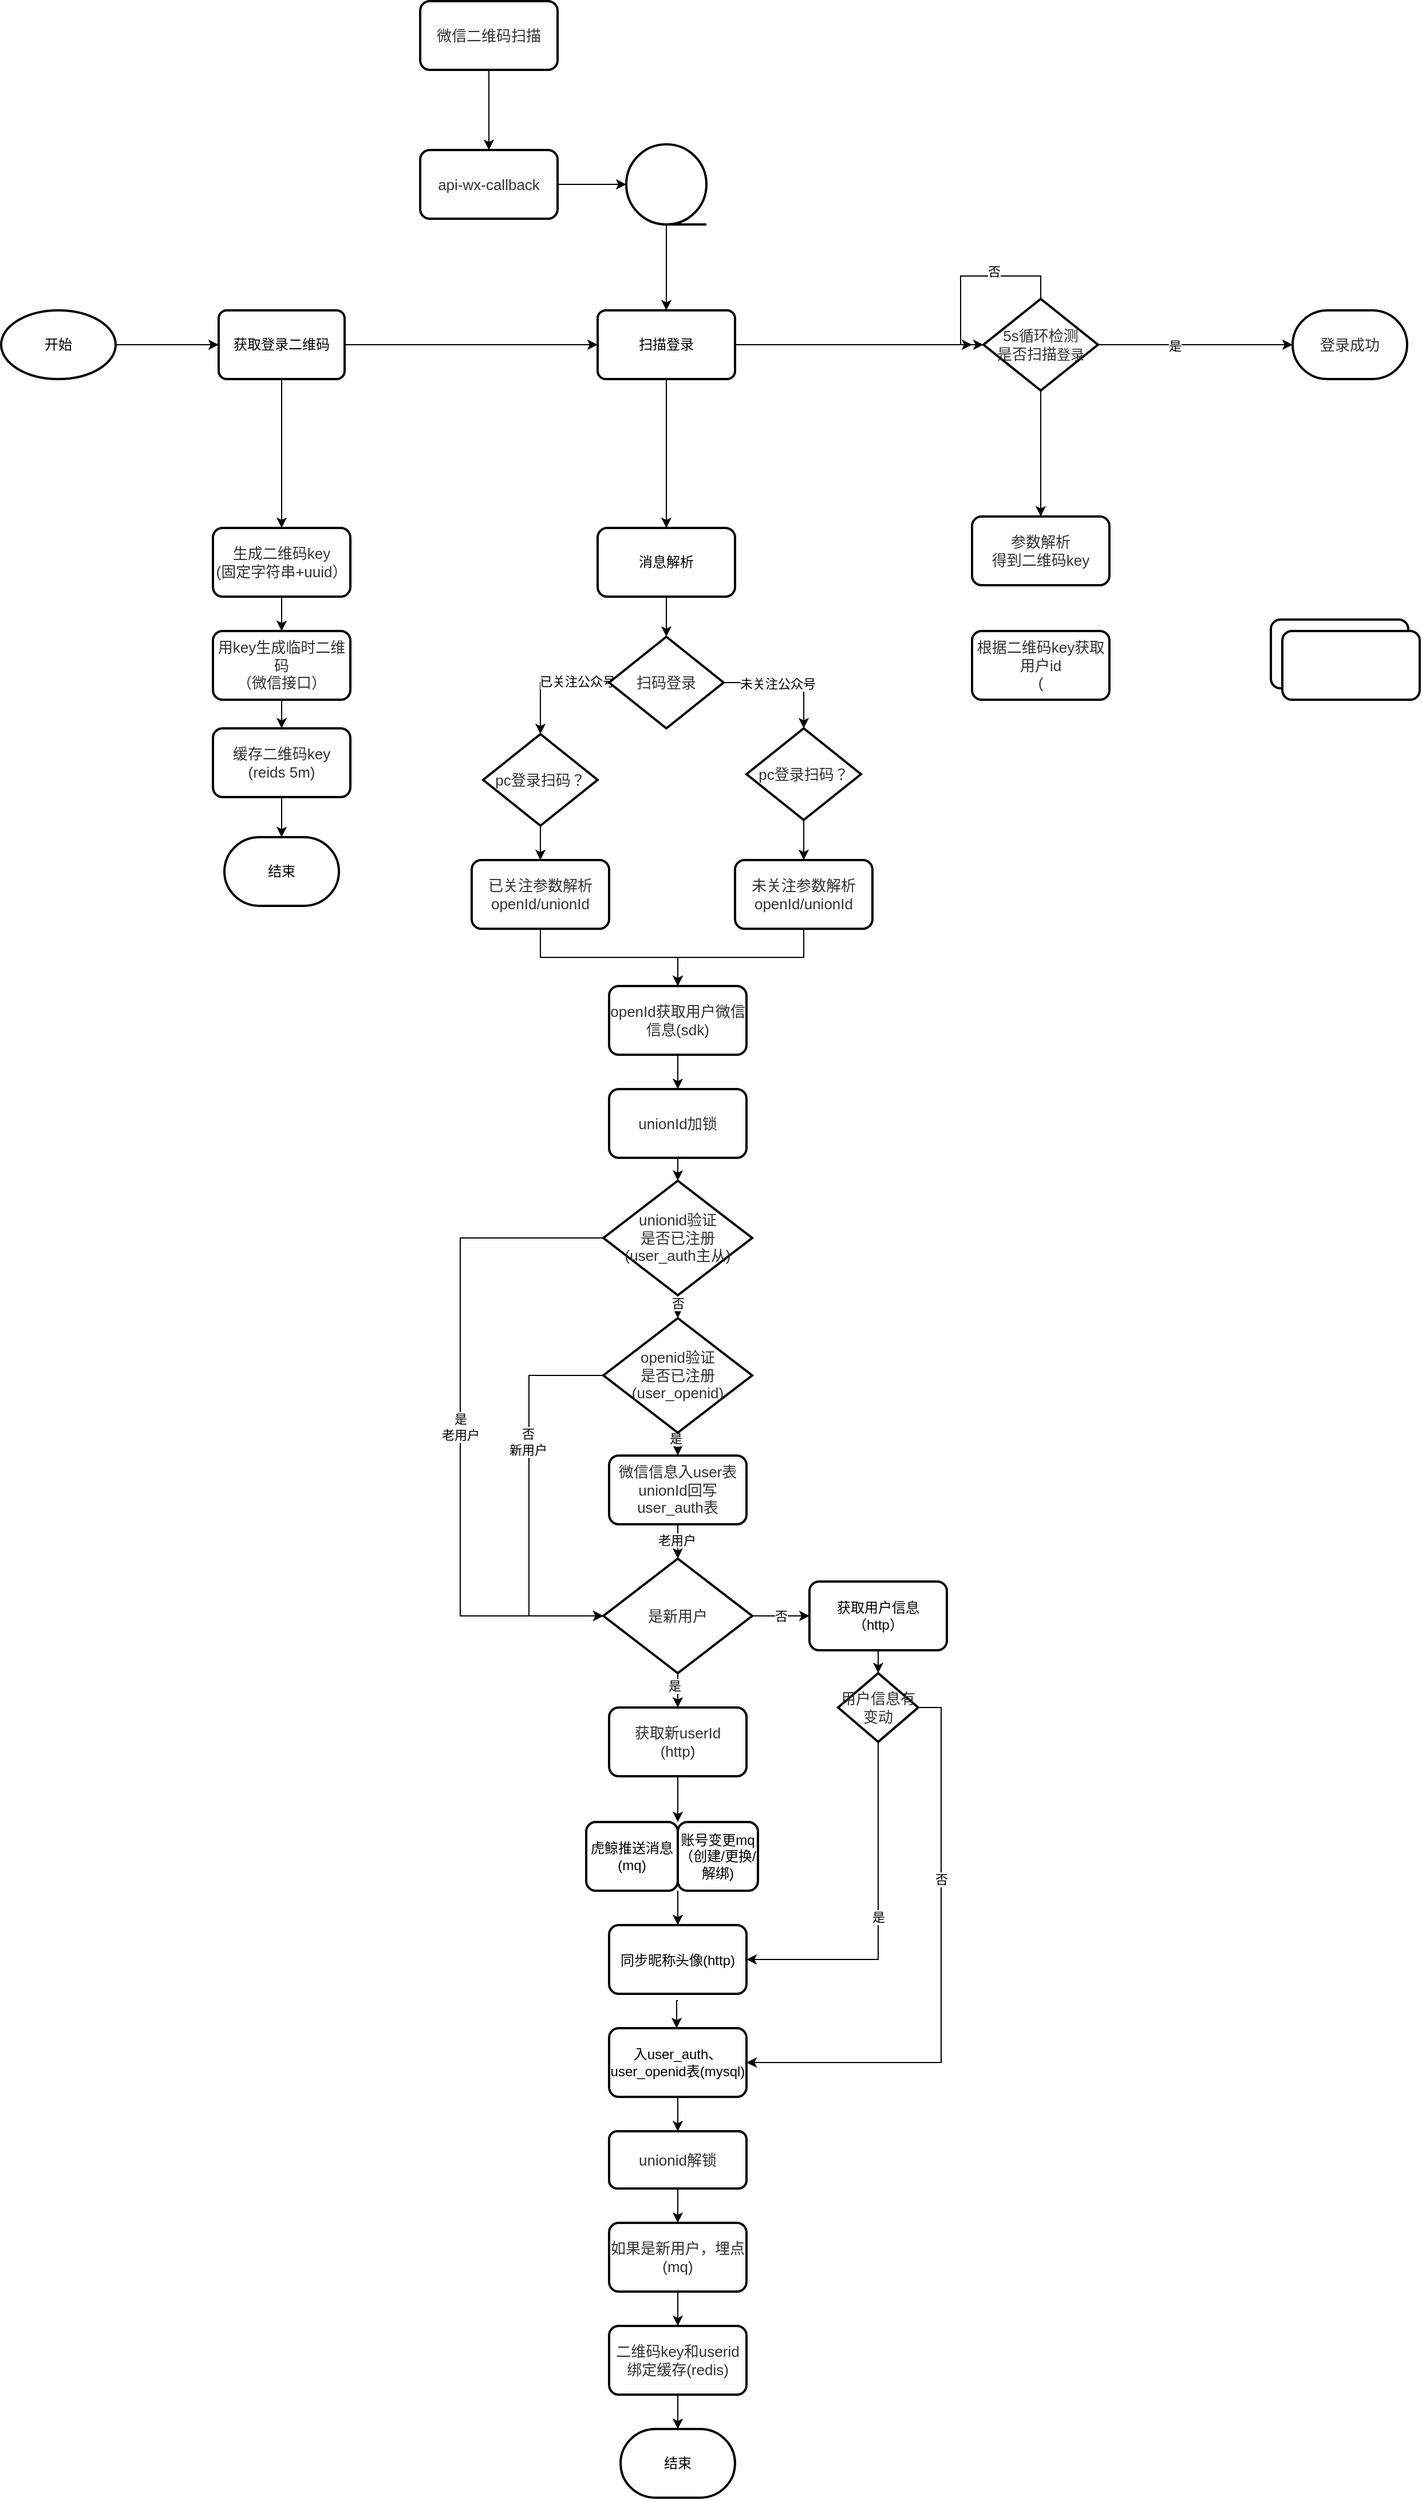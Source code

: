 <mxfile version="15.5.1" type="github">
  <diagram id="CPldnaTWNwZqRLptqHsK" name="第 1 页">
    <mxGraphModel dx="1026" dy="1715" grid="1" gridSize="10" guides="1" tooltips="1" connect="1" arrows="1" fold="1" page="1" pageScale="1" pageWidth="827" pageHeight="1169" math="0" shadow="0">
      <root>
        <mxCell id="0" />
        <mxCell id="1" parent="0" />
        <mxCell id="MIMXc2lb5FOJjjIKVt4J-43" style="edgeStyle=orthogonalEdgeStyle;rounded=0;orthogonalLoop=1;jettySize=auto;html=1;exitX=1;exitY=0.5;exitDx=0;exitDy=0;exitPerimeter=0;" edge="1" parent="1" source="MIMXc2lb5FOJjjIKVt4J-5" target="MIMXc2lb5FOJjjIKVt4J-6">
          <mxGeometry relative="1" as="geometry" />
        </mxCell>
        <mxCell id="MIMXc2lb5FOJjjIKVt4J-5" value="开始" style="strokeWidth=2;html=1;shape=mxgraph.flowchart.start_1;whiteSpace=wrap;" vertex="1" parent="1">
          <mxGeometry x="69" y="270" width="100" height="60" as="geometry" />
        </mxCell>
        <mxCell id="MIMXc2lb5FOJjjIKVt4J-32" style="edgeStyle=orthogonalEdgeStyle;rounded=0;orthogonalLoop=1;jettySize=auto;html=1;exitX=0.5;exitY=1;exitDx=0;exitDy=0;" edge="1" parent="1" source="MIMXc2lb5FOJjjIKVt4J-6" target="MIMXc2lb5FOJjjIKVt4J-31">
          <mxGeometry relative="1" as="geometry" />
        </mxCell>
        <mxCell id="MIMXc2lb5FOJjjIKVt4J-44" style="edgeStyle=orthogonalEdgeStyle;rounded=0;orthogonalLoop=1;jettySize=auto;html=1;exitX=1;exitY=0.5;exitDx=0;exitDy=0;entryX=0;entryY=0.5;entryDx=0;entryDy=0;" edge="1" parent="1" source="MIMXc2lb5FOJjjIKVt4J-6" target="MIMXc2lb5FOJjjIKVt4J-12">
          <mxGeometry relative="1" as="geometry" />
        </mxCell>
        <mxCell id="MIMXc2lb5FOJjjIKVt4J-6" value="获取登录二维码" style="rounded=1;whiteSpace=wrap;html=1;absoluteArcSize=1;arcSize=14;strokeWidth=2;" vertex="1" parent="1">
          <mxGeometry x="259" y="270" width="110" height="60" as="geometry" />
        </mxCell>
        <mxCell id="MIMXc2lb5FOJjjIKVt4J-45" style="edgeStyle=orthogonalEdgeStyle;rounded=0;orthogonalLoop=1;jettySize=auto;html=1;exitX=1;exitY=0.5;exitDx=0;exitDy=0;" edge="1" parent="1" source="MIMXc2lb5FOJjjIKVt4J-12" target="MIMXc2lb5FOJjjIKVt4J-13">
          <mxGeometry relative="1" as="geometry" />
        </mxCell>
        <mxCell id="MIMXc2lb5FOJjjIKVt4J-59" style="edgeStyle=orthogonalEdgeStyle;rounded=0;orthogonalLoop=1;jettySize=auto;html=1;exitX=0.5;exitY=1;exitDx=0;exitDy=0;" edge="1" parent="1" source="MIMXc2lb5FOJjjIKVt4J-12" target="MIMXc2lb5FOJjjIKVt4J-28">
          <mxGeometry relative="1" as="geometry" />
        </mxCell>
        <mxCell id="MIMXc2lb5FOJjjIKVt4J-12" value="扫描登录" style="rounded=1;whiteSpace=wrap;html=1;absoluteArcSize=1;arcSize=14;strokeWidth=2;" vertex="1" parent="1">
          <mxGeometry x="590" y="270" width="120" height="60" as="geometry" />
        </mxCell>
        <mxCell id="MIMXc2lb5FOJjjIKVt4J-46" style="edgeStyle=orthogonalEdgeStyle;rounded=0;orthogonalLoop=1;jettySize=auto;html=1;exitX=0.5;exitY=0;exitDx=0;exitDy=0;exitPerimeter=0;" edge="1" parent="1" source="MIMXc2lb5FOJjjIKVt4J-13">
          <mxGeometry relative="1" as="geometry">
            <mxPoint x="917" y="300" as="targetPoint" />
            <Array as="points">
              <mxPoint x="977" y="240" />
              <mxPoint x="907" y="240" />
              <mxPoint x="907" y="300" />
            </Array>
          </mxGeometry>
        </mxCell>
        <mxCell id="MIMXc2lb5FOJjjIKVt4J-47" value="否" style="edgeLabel;html=1;align=center;verticalAlign=middle;resizable=0;points=[];" vertex="1" connectable="0" parent="MIMXc2lb5FOJjjIKVt4J-46">
          <mxGeometry x="-0.237" y="-4" relative="1" as="geometry">
            <mxPoint as="offset" />
          </mxGeometry>
        </mxCell>
        <mxCell id="MIMXc2lb5FOJjjIKVt4J-48" style="edgeStyle=orthogonalEdgeStyle;rounded=0;orthogonalLoop=1;jettySize=auto;html=1;exitX=1;exitY=0.5;exitDx=0;exitDy=0;exitPerimeter=0;" edge="1" parent="1" source="MIMXc2lb5FOJjjIKVt4J-13" target="MIMXc2lb5FOJjjIKVt4J-14">
          <mxGeometry relative="1" as="geometry" />
        </mxCell>
        <mxCell id="MIMXc2lb5FOJjjIKVt4J-49" value="是" style="edgeLabel;html=1;align=center;verticalAlign=middle;resizable=0;points=[];" vertex="1" connectable="0" parent="MIMXc2lb5FOJjjIKVt4J-48">
          <mxGeometry x="-0.212" y="-1" relative="1" as="geometry">
            <mxPoint as="offset" />
          </mxGeometry>
        </mxCell>
        <mxCell id="MIMXc2lb5FOJjjIKVt4J-60" style="edgeStyle=orthogonalEdgeStyle;rounded=0;orthogonalLoop=1;jettySize=auto;html=1;exitX=0.5;exitY=1;exitDx=0;exitDy=0;exitPerimeter=0;" edge="1" parent="1" source="MIMXc2lb5FOJjjIKVt4J-13" target="MIMXc2lb5FOJjjIKVt4J-23">
          <mxGeometry relative="1" as="geometry" />
        </mxCell>
        <mxCell id="MIMXc2lb5FOJjjIKVt4J-13" value="&lt;div style=&quot;resize: none ; outline: none ; font-size: 13px ; color: rgb(50 , 50 , 50) ; background-color: rgba(255 , 255 , 255 , 0.008)&quot;&gt;5s循环检测&lt;/div&gt;&lt;span style=&quot;color: rgb(50 , 50 , 50) ; font-size: 13px ; background-color: rgba(255 , 255 , 255 , 0.008)&quot;&gt;是否扫描&lt;/span&gt;&lt;span style=&quot;color: rgb(50 , 50 , 50) ; font-size: inherit ; background-color: rgba(255 , 255 , 255 , 0.008)&quot;&gt;登录&lt;/span&gt;" style="strokeWidth=2;html=1;shape=mxgraph.flowchart.decision;whiteSpace=wrap;" vertex="1" parent="1">
          <mxGeometry x="927" y="260" width="100" height="80" as="geometry" />
        </mxCell>
        <mxCell id="MIMXc2lb5FOJjjIKVt4J-14" value="&lt;span style=&quot;color: rgb(50 , 50 , 50) ; font-size: 13px ; background-color: rgba(255 , 255 , 255 , 0.008)&quot;&gt;登录成功&lt;/span&gt;" style="strokeWidth=2;html=1;shape=mxgraph.flowchart.terminator;whiteSpace=wrap;" vertex="1" parent="1">
          <mxGeometry x="1197" y="270" width="100" height="60" as="geometry" />
        </mxCell>
        <mxCell id="MIMXc2lb5FOJjjIKVt4J-16" value="结束" style="strokeWidth=2;html=1;shape=mxgraph.flowchart.terminator;whiteSpace=wrap;" vertex="1" parent="1">
          <mxGeometry x="264" y="730" width="100" height="60" as="geometry" />
        </mxCell>
        <mxCell id="MIMXc2lb5FOJjjIKVt4J-18" value="" style="whiteSpace=wrap;html=1;rounded=1;strokeWidth=2;arcSize=14;" vertex="1" parent="1">
          <mxGeometry x="1178" y="540" width="120" height="60" as="geometry" />
        </mxCell>
        <mxCell id="MIMXc2lb5FOJjjIKVt4J-20" value="" style="whiteSpace=wrap;html=1;rounded=1;strokeWidth=2;arcSize=14;" vertex="1" parent="1">
          <mxGeometry x="1188" y="550" width="120" height="60" as="geometry" />
        </mxCell>
        <mxCell id="MIMXc2lb5FOJjjIKVt4J-21" value="&lt;span style=&quot;color: rgb(50 , 50 , 50) ; font-size: 13px ; background-color: rgba(255 , 255 , 255 , 0.008)&quot;&gt;根据二维码key获取用户id&lt;/span&gt;&lt;div style=&quot;resize: none ; outline: none ; font-size: 13px ; color: rgb(50 , 50 , 50) ; background-color: rgba(255 , 255 , 255 , 0.008)&quot;&gt;(&lt;/div&gt;" style="whiteSpace=wrap;html=1;rounded=1;strokeWidth=2;arcSize=14;" vertex="1" parent="1">
          <mxGeometry x="917" y="550" width="120" height="60" as="geometry" />
        </mxCell>
        <mxCell id="MIMXc2lb5FOJjjIKVt4J-23" value="&lt;span style=&quot;color: rgb(50 , 50 , 50) ; font-size: 13px ; background-color: rgba(255 , 255 , 255 , 0.008)&quot;&gt;参数解析&lt;/span&gt;&lt;div style=&quot;resize: none ; outline: none ; font-size: 13px ; color: rgb(50 , 50 , 50) ; background-color: rgba(255 , 255 , 255 , 0.008)&quot;&gt;得到二维码key&lt;/div&gt;" style="whiteSpace=wrap;html=1;rounded=1;strokeWidth=2;arcSize=14;" vertex="1" parent="1">
          <mxGeometry x="917" y="450" width="120" height="60" as="geometry" />
        </mxCell>
        <mxCell id="MIMXc2lb5FOJjjIKVt4J-62" style="edgeStyle=orthogonalEdgeStyle;rounded=0;orthogonalLoop=1;jettySize=auto;html=1;exitX=0.5;exitY=1;exitDx=0;exitDy=0;" edge="1" parent="1" source="MIMXc2lb5FOJjjIKVt4J-24" target="MIMXc2lb5FOJjjIKVt4J-39">
          <mxGeometry relative="1" as="geometry" />
        </mxCell>
        <mxCell id="MIMXc2lb5FOJjjIKVt4J-24" value="&lt;span style=&quot;color: rgb(50 , 50 , 50) ; font-size: 13px ; background-color: rgba(255 , 255 , 255 , 0.008)&quot;&gt;微信二维码扫描&lt;/span&gt;" style="whiteSpace=wrap;html=1;rounded=1;strokeWidth=2;arcSize=14;" vertex="1" parent="1">
          <mxGeometry x="435" width="120" height="60" as="geometry" />
        </mxCell>
        <mxCell id="MIMXc2lb5FOJjjIKVt4J-72" style="edgeStyle=orthogonalEdgeStyle;rounded=0;orthogonalLoop=1;jettySize=auto;html=1;exitX=0.5;exitY=1;exitDx=0;exitDy=0;entryX=0.5;entryY=0;entryDx=0;entryDy=0;entryPerimeter=0;" edge="1" parent="1" source="MIMXc2lb5FOJjjIKVt4J-25" target="MIMXc2lb5FOJjjIKVt4J-66">
          <mxGeometry relative="1" as="geometry" />
        </mxCell>
        <mxCell id="MIMXc2lb5FOJjjIKVt4J-25" value="&lt;span style=&quot;color: rgb(50 , 50 , 50) ; font-size: 13px ; background-color: rgba(255 , 255 , 255 , 0.008)&quot;&gt;unionId加锁&lt;br&gt;&lt;/span&gt;" style="whiteSpace=wrap;html=1;rounded=1;strokeWidth=2;arcSize=14;" vertex="1" parent="1">
          <mxGeometry x="600" y="950" width="120" height="60" as="geometry" />
        </mxCell>
        <mxCell id="MIMXc2lb5FOJjjIKVt4J-58" value="" style="edgeStyle=orthogonalEdgeStyle;rounded=0;orthogonalLoop=1;jettySize=auto;html=1;" edge="1" parent="1" source="MIMXc2lb5FOJjjIKVt4J-26" target="MIMXc2lb5FOJjjIKVt4J-57">
          <mxGeometry relative="1" as="geometry" />
        </mxCell>
        <mxCell id="MIMXc2lb5FOJjjIKVt4J-26" value="&lt;span style=&quot;color: rgb(50 , 50 , 50) ; font-size: 13px ; background-color: rgba(255 , 255 , 255 , 0.008)&quot;&gt;已关注参数解析&lt;/span&gt;&lt;div style=&quot;resize: none ; outline: none ; font-size: 13px ; color: rgb(50 , 50 , 50) ; background-color: rgba(255 , 255 , 255 , 0.008)&quot;&gt;openId/unionId&lt;/div&gt;" style="whiteSpace=wrap;html=1;rounded=1;strokeWidth=2;arcSize=14;" vertex="1" parent="1">
          <mxGeometry x="480" y="750" width="120" height="60" as="geometry" />
        </mxCell>
        <mxCell id="MIMXc2lb5FOJjjIKVt4J-61" style="edgeStyle=orthogonalEdgeStyle;rounded=0;orthogonalLoop=1;jettySize=auto;html=1;exitX=0.5;exitY=1;exitDx=0;exitDy=0;" edge="1" parent="1" source="MIMXc2lb5FOJjjIKVt4J-28" target="MIMXc2lb5FOJjjIKVt4J-36">
          <mxGeometry relative="1" as="geometry" />
        </mxCell>
        <mxCell id="MIMXc2lb5FOJjjIKVt4J-28" value="消息解析" style="whiteSpace=wrap;html=1;rounded=1;strokeWidth=2;arcSize=14;" vertex="1" parent="1">
          <mxGeometry x="590" y="460" width="120" height="60" as="geometry" />
        </mxCell>
        <mxCell id="MIMXc2lb5FOJjjIKVt4J-35" value="" style="edgeStyle=orthogonalEdgeStyle;rounded=0;orthogonalLoop=1;jettySize=auto;html=1;" edge="1" parent="1" source="MIMXc2lb5FOJjjIKVt4J-29" target="MIMXc2lb5FOJjjIKVt4J-16">
          <mxGeometry relative="1" as="geometry" />
        </mxCell>
        <mxCell id="MIMXc2lb5FOJjjIKVt4J-29" value="&lt;span style=&quot;color: rgb(50 , 50 , 50) ; font-size: 13px ; background-color: rgba(255 , 255 , 255 , 0.008)&quot;&gt;缓存二维码key (reids 5m)&lt;/span&gt;" style="whiteSpace=wrap;html=1;rounded=1;strokeWidth=2;arcSize=14;" vertex="1" parent="1">
          <mxGeometry x="254" y="635" width="120" height="60" as="geometry" />
        </mxCell>
        <mxCell id="MIMXc2lb5FOJjjIKVt4J-34" style="edgeStyle=orthogonalEdgeStyle;rounded=0;orthogonalLoop=1;jettySize=auto;html=1;exitX=0.5;exitY=1;exitDx=0;exitDy=0;entryX=0.5;entryY=0;entryDx=0;entryDy=0;" edge="1" parent="1" source="MIMXc2lb5FOJjjIKVt4J-30" target="MIMXc2lb5FOJjjIKVt4J-29">
          <mxGeometry relative="1" as="geometry" />
        </mxCell>
        <mxCell id="MIMXc2lb5FOJjjIKVt4J-30" value="&lt;span style=&quot;color: rgb(50 , 50 , 50) ; font-size: 13px ; background-color: rgba(255 , 255 , 255 , 0.008)&quot;&gt;用key生成临时二维码&lt;/span&gt;&lt;div style=&quot;resize: none ; outline: none ; font-size: 13px ; color: rgb(50 , 50 , 50) ; background-color: rgba(255 , 255 , 255 , 0.008)&quot;&gt;（微信接口）&lt;/div&gt;" style="whiteSpace=wrap;html=1;rounded=1;strokeWidth=2;arcSize=14;" vertex="1" parent="1">
          <mxGeometry x="254" y="550" width="120" height="60" as="geometry" />
        </mxCell>
        <mxCell id="MIMXc2lb5FOJjjIKVt4J-33" style="edgeStyle=orthogonalEdgeStyle;rounded=0;orthogonalLoop=1;jettySize=auto;html=1;exitX=0.5;exitY=1;exitDx=0;exitDy=0;" edge="1" parent="1" source="MIMXc2lb5FOJjjIKVt4J-31" target="MIMXc2lb5FOJjjIKVt4J-30">
          <mxGeometry relative="1" as="geometry" />
        </mxCell>
        <mxCell id="MIMXc2lb5FOJjjIKVt4J-31" value="&lt;span style=&quot;color: rgb(50 , 50 , 50) ; font-size: 13px ; background-color: rgba(255 , 255 , 255 , 0.008)&quot;&gt;生成二维码key&lt;/span&gt;&lt;div style=&quot;resize: none ; outline: none ; font-size: 13px ; color: rgb(50 , 50 , 50) ; background-color: rgba(255 , 255 , 255 , 0.008)&quot;&gt;(固定字符串+uuid）&lt;/div&gt;" style="whiteSpace=wrap;html=1;rounded=1;strokeWidth=2;arcSize=14;" vertex="1" parent="1">
          <mxGeometry x="254" y="460" width="120" height="60" as="geometry" />
        </mxCell>
        <mxCell id="MIMXc2lb5FOJjjIKVt4J-50" style="edgeStyle=orthogonalEdgeStyle;rounded=0;orthogonalLoop=1;jettySize=auto;html=1;exitX=0;exitY=0.5;exitDx=0;exitDy=0;exitPerimeter=0;" edge="1" parent="1" source="MIMXc2lb5FOJjjIKVt4J-36" target="MIMXc2lb5FOJjjIKVt4J-37">
          <mxGeometry relative="1" as="geometry" />
        </mxCell>
        <mxCell id="MIMXc2lb5FOJjjIKVt4J-52" value="已关注公众号" style="edgeLabel;html=1;align=center;verticalAlign=middle;resizable=0;points=[];" vertex="1" connectable="0" parent="MIMXc2lb5FOJjjIKVt4J-50">
          <mxGeometry x="-0.456" y="-1" relative="1" as="geometry">
            <mxPoint as="offset" />
          </mxGeometry>
        </mxCell>
        <mxCell id="MIMXc2lb5FOJjjIKVt4J-51" style="edgeStyle=orthogonalEdgeStyle;rounded=0;orthogonalLoop=1;jettySize=auto;html=1;exitX=1;exitY=0.5;exitDx=0;exitDy=0;exitPerimeter=0;entryX=0.5;entryY=0;entryDx=0;entryDy=0;entryPerimeter=0;" edge="1" parent="1" source="MIMXc2lb5FOJjjIKVt4J-36" target="MIMXc2lb5FOJjjIKVt4J-38">
          <mxGeometry relative="1" as="geometry">
            <mxPoint x="770" y="650" as="targetPoint" />
          </mxGeometry>
        </mxCell>
        <mxCell id="MIMXc2lb5FOJjjIKVt4J-53" value="未关注公众号" style="edgeLabel;html=1;align=center;verticalAlign=middle;resizable=0;points=[];" vertex="1" connectable="0" parent="MIMXc2lb5FOJjjIKVt4J-51">
          <mxGeometry x="-0.152" y="-1" relative="1" as="geometry">
            <mxPoint as="offset" />
          </mxGeometry>
        </mxCell>
        <mxCell id="MIMXc2lb5FOJjjIKVt4J-36" value="&lt;div style=&quot;resize: none ; outline: none ; font-size: 13px ; color: rgb(50 , 50 , 50) ; background-color: rgba(255 , 255 , 255 , 0.008)&quot;&gt;&lt;span&gt;扫码登录&lt;/span&gt;&lt;br&gt;&lt;/div&gt;" style="strokeWidth=2;html=1;shape=mxgraph.flowchart.decision;whiteSpace=wrap;" vertex="1" parent="1">
          <mxGeometry x="600" y="555" width="100" height="80" as="geometry" />
        </mxCell>
        <mxCell id="MIMXc2lb5FOJjjIKVt4J-55" style="edgeStyle=orthogonalEdgeStyle;rounded=0;orthogonalLoop=1;jettySize=auto;html=1;exitX=0.5;exitY=1;exitDx=0;exitDy=0;exitPerimeter=0;" edge="1" parent="1" source="MIMXc2lb5FOJjjIKVt4J-37" target="MIMXc2lb5FOJjjIKVt4J-26">
          <mxGeometry relative="1" as="geometry" />
        </mxCell>
        <mxCell id="MIMXc2lb5FOJjjIKVt4J-37" value="&lt;div style=&quot;resize: none ; outline: none ; font-size: 13px ; color: rgb(50 , 50 , 50) ; background-color: rgba(255 , 255 , 255 , 0.008)&quot;&gt;&lt;span&gt;pc登录扫码？&lt;/span&gt;&lt;br&gt;&lt;/div&gt;" style="strokeWidth=2;html=1;shape=mxgraph.flowchart.decision;whiteSpace=wrap;" vertex="1" parent="1">
          <mxGeometry x="490" y="640" width="100" height="80" as="geometry" />
        </mxCell>
        <mxCell id="MIMXc2lb5FOJjjIKVt4J-56" style="edgeStyle=orthogonalEdgeStyle;rounded=0;orthogonalLoop=1;jettySize=auto;html=1;exitX=0.5;exitY=1;exitDx=0;exitDy=0;exitPerimeter=0;" edge="1" parent="1" source="MIMXc2lb5FOJjjIKVt4J-38" target="MIMXc2lb5FOJjjIKVt4J-54">
          <mxGeometry relative="1" as="geometry" />
        </mxCell>
        <mxCell id="MIMXc2lb5FOJjjIKVt4J-38" value="&lt;div style=&quot;resize: none ; outline: none ; font-size: 13px ; color: rgb(50 , 50 , 50) ; background-color: rgba(255 , 255 , 255 , 0.008)&quot;&gt;&lt;span&gt;pc登录扫码？&lt;/span&gt;&lt;br&gt;&lt;/div&gt;" style="strokeWidth=2;html=1;shape=mxgraph.flowchart.decision;whiteSpace=wrap;" vertex="1" parent="1">
          <mxGeometry x="720" y="635" width="100" height="80" as="geometry" />
        </mxCell>
        <mxCell id="MIMXc2lb5FOJjjIKVt4J-41" style="edgeStyle=orthogonalEdgeStyle;rounded=0;orthogonalLoop=1;jettySize=auto;html=1;exitX=1;exitY=0.5;exitDx=0;exitDy=0;entryX=0;entryY=0.5;entryDx=0;entryDy=0;entryPerimeter=0;" edge="1" parent="1" source="MIMXc2lb5FOJjjIKVt4J-39" target="MIMXc2lb5FOJjjIKVt4J-40">
          <mxGeometry relative="1" as="geometry" />
        </mxCell>
        <mxCell id="MIMXc2lb5FOJjjIKVt4J-39" value="&lt;span style=&quot;color: rgb(50 , 50 , 50) ; font-size: 13px ; background-color: rgba(255 , 255 , 255 , 0.008)&quot;&gt;api-wx-callback&lt;/span&gt;" style="whiteSpace=wrap;html=1;rounded=1;strokeWidth=2;arcSize=14;" vertex="1" parent="1">
          <mxGeometry x="435" y="130" width="120" height="60" as="geometry" />
        </mxCell>
        <mxCell id="MIMXc2lb5FOJjjIKVt4J-42" style="edgeStyle=orthogonalEdgeStyle;rounded=0;orthogonalLoop=1;jettySize=auto;html=1;exitX=0.5;exitY=1;exitDx=0;exitDy=0;exitPerimeter=0;" edge="1" parent="1" source="MIMXc2lb5FOJjjIKVt4J-40" target="MIMXc2lb5FOJjjIKVt4J-12">
          <mxGeometry relative="1" as="geometry" />
        </mxCell>
        <mxCell id="MIMXc2lb5FOJjjIKVt4J-40" value="" style="strokeWidth=2;html=1;shape=mxgraph.flowchart.sequential_data;whiteSpace=wrap;" vertex="1" parent="1">
          <mxGeometry x="615" y="125" width="70" height="70" as="geometry" />
        </mxCell>
        <mxCell id="MIMXc2lb5FOJjjIKVt4J-68" style="edgeStyle=orthogonalEdgeStyle;rounded=0;orthogonalLoop=1;jettySize=auto;html=1;exitX=0.5;exitY=1;exitDx=0;exitDy=0;entryX=0.5;entryY=0;entryDx=0;entryDy=0;" edge="1" parent="1" source="MIMXc2lb5FOJjjIKVt4J-54" target="MIMXc2lb5FOJjjIKVt4J-57">
          <mxGeometry relative="1" as="geometry" />
        </mxCell>
        <mxCell id="MIMXc2lb5FOJjjIKVt4J-54" value="&lt;span style=&quot;color: rgb(50 , 50 , 50) ; font-size: 13px ; background-color: rgba(255 , 255 , 255 , 0.008)&quot;&gt;未关注参数解析&lt;/span&gt;&lt;br style=&quot;color: rgb(50 , 50 , 50) ; font-size: 13px ; background-color: rgba(255 , 255 , 255 , 0.008)&quot;&gt;&lt;div style=&quot;resize: none ; outline: none ; font-size: 13px ; color: rgb(50 , 50 , 50) ; background-color: rgba(255 , 255 , 255 , 0.008)&quot;&gt;openId/unionId&lt;/div&gt;" style="whiteSpace=wrap;html=1;rounded=1;strokeWidth=2;arcSize=14;" vertex="1" parent="1">
          <mxGeometry x="710" y="750" width="120" height="60" as="geometry" />
        </mxCell>
        <mxCell id="MIMXc2lb5FOJjjIKVt4J-63" style="edgeStyle=orthogonalEdgeStyle;rounded=0;orthogonalLoop=1;jettySize=auto;html=1;exitX=0.5;exitY=1;exitDx=0;exitDy=0;entryX=0.5;entryY=0;entryDx=0;entryDy=0;" edge="1" parent="1" source="MIMXc2lb5FOJjjIKVt4J-57" target="MIMXc2lb5FOJjjIKVt4J-25">
          <mxGeometry relative="1" as="geometry" />
        </mxCell>
        <mxCell id="MIMXc2lb5FOJjjIKVt4J-57" value="&lt;span style=&quot;color: rgb(50 , 50 , 50) ; font-size: 13px ; background-color: rgba(255 , 255 , 255 , 0.008)&quot;&gt;openId获取用户微信信息(sdk)&lt;/span&gt;" style="whiteSpace=wrap;html=1;rounded=1;strokeWidth=2;arcSize=14;" vertex="1" parent="1">
          <mxGeometry x="600" y="860" width="120" height="60" as="geometry" />
        </mxCell>
        <mxCell id="MIMXc2lb5FOJjjIKVt4J-73" style="edgeStyle=orthogonalEdgeStyle;rounded=0;orthogonalLoop=1;jettySize=auto;html=1;exitX=0.5;exitY=1;exitDx=0;exitDy=0;exitPerimeter=0;entryX=0.5;entryY=0;entryDx=0;entryDy=0;entryPerimeter=0;" edge="1" parent="1" source="MIMXc2lb5FOJjjIKVt4J-66" target="MIMXc2lb5FOJjjIKVt4J-69">
          <mxGeometry relative="1" as="geometry" />
        </mxCell>
        <mxCell id="MIMXc2lb5FOJjjIKVt4J-80" value="否" style="edgeLabel;html=1;align=center;verticalAlign=middle;resizable=0;points=[];" vertex="1" connectable="0" parent="MIMXc2lb5FOJjjIKVt4J-73">
          <mxGeometry x="-0.3" relative="1" as="geometry">
            <mxPoint as="offset" />
          </mxGeometry>
        </mxCell>
        <mxCell id="MIMXc2lb5FOJjjIKVt4J-82" value="是&lt;br&gt;老用户" style="edgeStyle=orthogonalEdgeStyle;rounded=0;orthogonalLoop=1;jettySize=auto;html=1;exitX=0;exitY=0.5;exitDx=0;exitDy=0;exitPerimeter=0;entryX=0;entryY=0.5;entryDx=0;entryDy=0;entryPerimeter=0;" edge="1" parent="1" source="MIMXc2lb5FOJjjIKVt4J-66" target="MIMXc2lb5FOJjjIKVt4J-76">
          <mxGeometry relative="1" as="geometry">
            <Array as="points">
              <mxPoint x="470" y="1080" />
              <mxPoint x="470" y="1410" />
            </Array>
          </mxGeometry>
        </mxCell>
        <mxCell id="MIMXc2lb5FOJjjIKVt4J-66" value="&lt;div style=&quot;resize: none ; outline: none ; font-size: 13px ; color: rgb(50 , 50 , 50) ; background-color: rgba(255 , 255 , 255 , 0.008)&quot;&gt;unionid验证&lt;/div&gt;&lt;div style=&quot;resize: none ; outline: none ; font-size: 13px ; color: rgb(50 , 50 , 50) ; background-color: rgba(255 , 255 , 255 , 0.008)&quot;&gt;是否已注册&lt;/div&gt;&lt;div style=&quot;resize: none ; outline: none ; font-size: 13px ; color: rgb(50 , 50 , 50) ; background-color: rgba(255 , 255 , 255 , 0.008)&quot;&gt;(user_auth主从)&lt;/div&gt;" style="strokeWidth=2;html=1;shape=mxgraph.flowchart.decision;whiteSpace=wrap;" vertex="1" parent="1">
          <mxGeometry x="595" y="1030" width="130" height="100" as="geometry" />
        </mxCell>
        <mxCell id="MIMXc2lb5FOJjjIKVt4J-74" style="edgeStyle=orthogonalEdgeStyle;rounded=0;orthogonalLoop=1;jettySize=auto;html=1;exitX=0.5;exitY=1;exitDx=0;exitDy=0;exitPerimeter=0;entryX=0.5;entryY=0;entryDx=0;entryDy=0;" edge="1" parent="1" source="MIMXc2lb5FOJjjIKVt4J-69" target="MIMXc2lb5FOJjjIKVt4J-71">
          <mxGeometry relative="1" as="geometry" />
        </mxCell>
        <mxCell id="MIMXc2lb5FOJjjIKVt4J-81" value="是" style="edgeLabel;html=1;align=center;verticalAlign=middle;resizable=0;points=[];" vertex="1" connectable="0" parent="MIMXc2lb5FOJjjIKVt4J-74">
          <mxGeometry x="-0.5" y="-2" relative="1" as="geometry">
            <mxPoint as="offset" />
          </mxGeometry>
        </mxCell>
        <mxCell id="MIMXc2lb5FOJjjIKVt4J-83" style="edgeStyle=orthogonalEdgeStyle;rounded=0;orthogonalLoop=1;jettySize=auto;html=1;exitX=0;exitY=0.5;exitDx=0;exitDy=0;exitPerimeter=0;entryX=0;entryY=0.5;entryDx=0;entryDy=0;entryPerimeter=0;" edge="1" parent="1" source="MIMXc2lb5FOJjjIKVt4J-69" target="MIMXc2lb5FOJjjIKVt4J-76">
          <mxGeometry relative="1" as="geometry">
            <Array as="points">
              <mxPoint x="530" y="1200" />
              <mxPoint x="530" y="1410" />
            </Array>
          </mxGeometry>
        </mxCell>
        <mxCell id="MIMXc2lb5FOJjjIKVt4J-84" value="否&lt;br&gt;新用户" style="edgeLabel;html=1;align=center;verticalAlign=middle;resizable=0;points=[];" vertex="1" connectable="0" parent="MIMXc2lb5FOJjjIKVt4J-83">
          <mxGeometry x="-0.277" y="-1" relative="1" as="geometry">
            <mxPoint as="offset" />
          </mxGeometry>
        </mxCell>
        <mxCell id="MIMXc2lb5FOJjjIKVt4J-69" value="&lt;div style=&quot;resize: none ; outline: none ; font-size: 13px ; color: rgb(50 , 50 , 50) ; background-color: rgba(255 , 255 , 255 , 0.008)&quot;&gt;openid验证&lt;/div&gt;&lt;div style=&quot;resize: none ; outline: none ; font-size: 13px ; color: rgb(50 , 50 , 50) ; background-color: rgba(255 , 255 , 255 , 0.008)&quot;&gt;是否已注册&lt;/div&gt;&lt;div style=&quot;resize: none ; outline: none ; font-size: 13px ; color: rgb(50 , 50 , 50) ; background-color: rgba(255 , 255 , 255 , 0.008)&quot;&gt;(user_openid)&lt;/div&gt;" style="strokeWidth=2;html=1;shape=mxgraph.flowchart.decision;whiteSpace=wrap;" vertex="1" parent="1">
          <mxGeometry x="595" y="1150" width="130" height="100" as="geometry" />
        </mxCell>
        <mxCell id="MIMXc2lb5FOJjjIKVt4J-77" style="edgeStyle=orthogonalEdgeStyle;rounded=0;orthogonalLoop=1;jettySize=auto;html=1;exitX=0.5;exitY=1;exitDx=0;exitDy=0;entryX=0.5;entryY=0;entryDx=0;entryDy=0;entryPerimeter=0;" edge="1" parent="1" source="MIMXc2lb5FOJjjIKVt4J-71" target="MIMXc2lb5FOJjjIKVt4J-76">
          <mxGeometry relative="1" as="geometry" />
        </mxCell>
        <mxCell id="MIMXc2lb5FOJjjIKVt4J-79" value="老用户" style="edgeLabel;html=1;align=center;verticalAlign=middle;resizable=0;points=[];" vertex="1" connectable="0" parent="MIMXc2lb5FOJjjIKVt4J-77">
          <mxGeometry x="-0.067" y="-1" relative="1" as="geometry">
            <mxPoint as="offset" />
          </mxGeometry>
        </mxCell>
        <mxCell id="MIMXc2lb5FOJjjIKVt4J-71" value="&lt;font color=&quot;#323232&quot;&gt;&lt;span style=&quot;font-size: 13px ; background-color: rgba(255 , 255 , 255 , 0.008)&quot;&gt;微信信息入user表&lt;br&gt;unionId回写user_auth表&lt;br&gt;&lt;/span&gt;&lt;/font&gt;" style="whiteSpace=wrap;html=1;rounded=1;strokeWidth=2;arcSize=14;" vertex="1" parent="1">
          <mxGeometry x="600" y="1270" width="120" height="60" as="geometry" />
        </mxCell>
        <mxCell id="MIMXc2lb5FOJjjIKVt4J-92" style="edgeStyle=orthogonalEdgeStyle;rounded=0;orthogonalLoop=1;jettySize=auto;html=1;exitX=0.5;exitY=1;exitDx=0;exitDy=0;exitPerimeter=0;entryX=0.5;entryY=0;entryDx=0;entryDy=0;" edge="1" parent="1" source="MIMXc2lb5FOJjjIKVt4J-76" target="MIMXc2lb5FOJjjIKVt4J-85">
          <mxGeometry relative="1" as="geometry" />
        </mxCell>
        <mxCell id="MIMXc2lb5FOJjjIKVt4J-94" value="是" style="edgeLabel;html=1;align=center;verticalAlign=middle;resizable=0;points=[];" vertex="1" connectable="0" parent="MIMXc2lb5FOJjjIKVt4J-92">
          <mxGeometry x="-0.267" y="-3" relative="1" as="geometry">
            <mxPoint as="offset" />
          </mxGeometry>
        </mxCell>
        <mxCell id="MIMXc2lb5FOJjjIKVt4J-100" value="否" style="edgeStyle=orthogonalEdgeStyle;rounded=0;orthogonalLoop=1;jettySize=auto;html=1;exitX=1;exitY=0.5;exitDx=0;exitDy=0;exitPerimeter=0;entryX=0;entryY=0.5;entryDx=0;entryDy=0;" edge="1" parent="1" source="MIMXc2lb5FOJjjIKVt4J-76" target="MIMXc2lb5FOJjjIKVt4J-97">
          <mxGeometry relative="1" as="geometry" />
        </mxCell>
        <mxCell id="MIMXc2lb5FOJjjIKVt4J-76" value="&lt;div style=&quot;resize: none ; outline: none ; font-size: 13px ; color: rgb(50 , 50 , 50) ; background-color: rgba(255 , 255 , 255 , 0.008)&quot;&gt;是新用户&lt;/div&gt;" style="strokeWidth=2;html=1;shape=mxgraph.flowchart.decision;whiteSpace=wrap;" vertex="1" parent="1">
          <mxGeometry x="595" y="1360" width="130" height="100" as="geometry" />
        </mxCell>
        <mxCell id="MIMXc2lb5FOJjjIKVt4J-105" style="edgeStyle=orthogonalEdgeStyle;rounded=0;orthogonalLoop=1;jettySize=auto;html=1;exitX=0.5;exitY=1;exitDx=0;exitDy=0;entryX=1;entryY=0;entryDx=0;entryDy=0;" edge="1" parent="1" source="MIMXc2lb5FOJjjIKVt4J-85" target="MIMXc2lb5FOJjjIKVt4J-89">
          <mxGeometry relative="1" as="geometry" />
        </mxCell>
        <mxCell id="MIMXc2lb5FOJjjIKVt4J-85" value="&lt;font color=&quot;#323232&quot;&gt;&lt;span style=&quot;font-size: 13px ; background-color: rgba(255 , 255 , 255 , 0.008)&quot;&gt;获取新userId&lt;br&gt;(http)&lt;br&gt;&lt;/span&gt;&lt;/font&gt;" style="whiteSpace=wrap;html=1;rounded=1;strokeWidth=2;arcSize=14;" vertex="1" parent="1">
          <mxGeometry x="600" y="1490" width="120" height="60" as="geometry" />
        </mxCell>
        <mxCell id="MIMXc2lb5FOJjjIKVt4J-107" style="edgeStyle=orthogonalEdgeStyle;rounded=0;orthogonalLoop=1;jettySize=auto;html=1;exitX=0.5;exitY=1;exitDx=0;exitDy=0;" edge="1" parent="1">
          <mxGeometry relative="1" as="geometry">
            <mxPoint x="660" y="1746" as="sourcePoint" />
            <mxPoint x="659" y="1770" as="targetPoint" />
          </mxGeometry>
        </mxCell>
        <mxCell id="MIMXc2lb5FOJjjIKVt4J-89" value="虎鲸推送消息(mq)" style="whiteSpace=wrap;html=1;rounded=1;strokeWidth=2;arcSize=14;" vertex="1" parent="1">
          <mxGeometry x="580" y="1590" width="80" height="60" as="geometry" />
        </mxCell>
        <mxCell id="MIMXc2lb5FOJjjIKVt4J-106" style="edgeStyle=orthogonalEdgeStyle;rounded=0;orthogonalLoop=1;jettySize=auto;html=1;exitX=0;exitY=1;exitDx=0;exitDy=0;" edge="1" parent="1" source="MIMXc2lb5FOJjjIKVt4J-90">
          <mxGeometry relative="1" as="geometry">
            <mxPoint x="660" y="1680" as="targetPoint" />
          </mxGeometry>
        </mxCell>
        <mxCell id="MIMXc2lb5FOJjjIKVt4J-90" value="账号变更mq&lt;br&gt;（创建/更换/解绑)" style="whiteSpace=wrap;html=1;rounded=1;strokeWidth=2;arcSize=14;" vertex="1" parent="1">
          <mxGeometry x="660" y="1590" width="70" height="60" as="geometry" />
        </mxCell>
        <mxCell id="MIMXc2lb5FOJjjIKVt4J-101" style="edgeStyle=orthogonalEdgeStyle;rounded=0;orthogonalLoop=1;jettySize=auto;html=1;exitX=0.5;exitY=1;exitDx=0;exitDy=0;entryX=0.5;entryY=0;entryDx=0;entryDy=0;entryPerimeter=0;" edge="1" parent="1" source="MIMXc2lb5FOJjjIKVt4J-97" target="MIMXc2lb5FOJjjIKVt4J-98">
          <mxGeometry relative="1" as="geometry" />
        </mxCell>
        <mxCell id="MIMXc2lb5FOJjjIKVt4J-97" value="获取用户信息&lt;br&gt;（http）" style="whiteSpace=wrap;html=1;rounded=1;strokeWidth=2;arcSize=14;" vertex="1" parent="1">
          <mxGeometry x="775" y="1380" width="120" height="60" as="geometry" />
        </mxCell>
        <mxCell id="MIMXc2lb5FOJjjIKVt4J-103" value="是" style="edgeStyle=orthogonalEdgeStyle;rounded=0;orthogonalLoop=1;jettySize=auto;html=1;exitX=0.5;exitY=1;exitDx=0;exitDy=0;exitPerimeter=0;entryX=1;entryY=0.5;entryDx=0;entryDy=0;" edge="1" parent="1" source="MIMXc2lb5FOJjjIKVt4J-98" target="MIMXc2lb5FOJjjIKVt4J-115">
          <mxGeometry relative="1" as="geometry">
            <mxPoint x="704" y="1713" as="targetPoint" />
          </mxGeometry>
        </mxCell>
        <mxCell id="MIMXc2lb5FOJjjIKVt4J-108" style="edgeStyle=orthogonalEdgeStyle;rounded=0;orthogonalLoop=1;jettySize=auto;html=1;exitX=1;exitY=0.5;exitDx=0;exitDy=0;exitPerimeter=0;entryX=1;entryY=0.5;entryDx=0;entryDy=0;" edge="1" parent="1" source="MIMXc2lb5FOJjjIKVt4J-98" target="MIMXc2lb5FOJjjIKVt4J-114">
          <mxGeometry relative="1" as="geometry">
            <mxPoint x="702.5" y="1800" as="targetPoint" />
          </mxGeometry>
        </mxCell>
        <mxCell id="MIMXc2lb5FOJjjIKVt4J-109" value="否" style="edgeLabel;html=1;align=center;verticalAlign=middle;resizable=0;points=[];" vertex="1" connectable="0" parent="MIMXc2lb5FOJjjIKVt4J-108">
          <mxGeometry x="-0.32" relative="1" as="geometry">
            <mxPoint as="offset" />
          </mxGeometry>
        </mxCell>
        <mxCell id="MIMXc2lb5FOJjjIKVt4J-98" value="&lt;div style=&quot;resize: none ; outline: none ; font-size: 13px ; color: rgb(50 , 50 , 50) ; background-color: rgba(255 , 255 , 255 , 0.008)&quot;&gt;用户信息有变动&lt;/div&gt;" style="strokeWidth=2;html=1;shape=mxgraph.flowchart.decision;whiteSpace=wrap;" vertex="1" parent="1">
          <mxGeometry x="800" y="1460" width="70" height="60" as="geometry" />
        </mxCell>
        <mxCell id="MIMXc2lb5FOJjjIKVt4J-110" value="结束" style="strokeWidth=2;html=1;shape=mxgraph.flowchart.terminator;whiteSpace=wrap;" vertex="1" parent="1">
          <mxGeometry x="610" y="2120" width="100" height="60" as="geometry" />
        </mxCell>
        <mxCell id="MIMXc2lb5FOJjjIKVt4J-119" value="" style="edgeStyle=orthogonalEdgeStyle;rounded=0;orthogonalLoop=1;jettySize=auto;html=1;" edge="1" parent="1" source="MIMXc2lb5FOJjjIKVt4J-111" target="MIMXc2lb5FOJjjIKVt4J-118">
          <mxGeometry relative="1" as="geometry" />
        </mxCell>
        <mxCell id="MIMXc2lb5FOJjjIKVt4J-111" value="&lt;font color=&quot;#323232&quot;&gt;&lt;span style=&quot;font-size: 13px ; background-color: rgba(255 , 255 , 255 , 0.008)&quot;&gt;unionid解锁&lt;br&gt;&lt;/span&gt;&lt;/font&gt;" style="whiteSpace=wrap;html=1;rounded=1;strokeWidth=2;arcSize=14;" vertex="1" parent="1">
          <mxGeometry x="600" y="1860" width="120" height="50" as="geometry" />
        </mxCell>
        <mxCell id="MIMXc2lb5FOJjjIKVt4J-116" style="edgeStyle=orthogonalEdgeStyle;rounded=0;orthogonalLoop=1;jettySize=auto;html=1;exitX=0.5;exitY=1;exitDx=0;exitDy=0;" edge="1" parent="1" source="MIMXc2lb5FOJjjIKVt4J-114" target="MIMXc2lb5FOJjjIKVt4J-111">
          <mxGeometry relative="1" as="geometry" />
        </mxCell>
        <mxCell id="MIMXc2lb5FOJjjIKVt4J-114" value="入user_auth、user_openid表(mysql)&lt;font color=&quot;#323232&quot;&gt;&lt;span style=&quot;font-size: 13px ; background-color: rgba(255 , 255 , 255 , 0.008)&quot;&gt;&lt;br&gt;&lt;/span&gt;&lt;/font&gt;" style="whiteSpace=wrap;html=1;rounded=1;strokeWidth=2;arcSize=14;" vertex="1" parent="1">
          <mxGeometry x="600" y="1770" width="120" height="60" as="geometry" />
        </mxCell>
        <mxCell id="MIMXc2lb5FOJjjIKVt4J-115" value="同步昵称头像(http)&lt;font color=&quot;#323232&quot;&gt;&lt;span style=&quot;font-size: 13px ; background-color: rgba(255 , 255 , 255 , 0.008)&quot;&gt;&lt;br&gt;&lt;/span&gt;&lt;/font&gt;" style="whiteSpace=wrap;html=1;rounded=1;strokeWidth=2;arcSize=14;" vertex="1" parent="1">
          <mxGeometry x="600" y="1680" width="120" height="60" as="geometry" />
        </mxCell>
        <mxCell id="MIMXc2lb5FOJjjIKVt4J-122" value="" style="edgeStyle=orthogonalEdgeStyle;rounded=0;orthogonalLoop=1;jettySize=auto;html=1;" edge="1" parent="1" source="MIMXc2lb5FOJjjIKVt4J-118" target="MIMXc2lb5FOJjjIKVt4J-121">
          <mxGeometry relative="1" as="geometry" />
        </mxCell>
        <mxCell id="MIMXc2lb5FOJjjIKVt4J-118" value="&lt;font color=&quot;#323232&quot;&gt;&lt;span style=&quot;font-size: 13px ; background-color: rgba(255 , 255 , 255 , 0.008)&quot;&gt;如果是新用户，埋点&lt;br&gt;(mq)&lt;br&gt;&lt;/span&gt;&lt;/font&gt;" style="whiteSpace=wrap;html=1;rounded=1;strokeWidth=2;arcSize=14;" vertex="1" parent="1">
          <mxGeometry x="600" y="1940" width="120" height="60" as="geometry" />
        </mxCell>
        <mxCell id="MIMXc2lb5FOJjjIKVt4J-123" value="" style="edgeStyle=orthogonalEdgeStyle;rounded=0;orthogonalLoop=1;jettySize=auto;html=1;" edge="1" parent="1" source="MIMXc2lb5FOJjjIKVt4J-121" target="MIMXc2lb5FOJjjIKVt4J-110">
          <mxGeometry relative="1" as="geometry" />
        </mxCell>
        <mxCell id="MIMXc2lb5FOJjjIKVt4J-121" value="&lt;font color=&quot;#323232&quot;&gt;&lt;span style=&quot;font-size: 13px ; background-color: rgba(255 , 255 , 255 , 0.008)&quot;&gt;二维码key和userid绑定缓存(redis)&lt;br&gt;&lt;/span&gt;&lt;/font&gt;" style="whiteSpace=wrap;html=1;rounded=1;strokeWidth=2;arcSize=14;" vertex="1" parent="1">
          <mxGeometry x="600" y="2030" width="120" height="60" as="geometry" />
        </mxCell>
      </root>
    </mxGraphModel>
  </diagram>
</mxfile>
